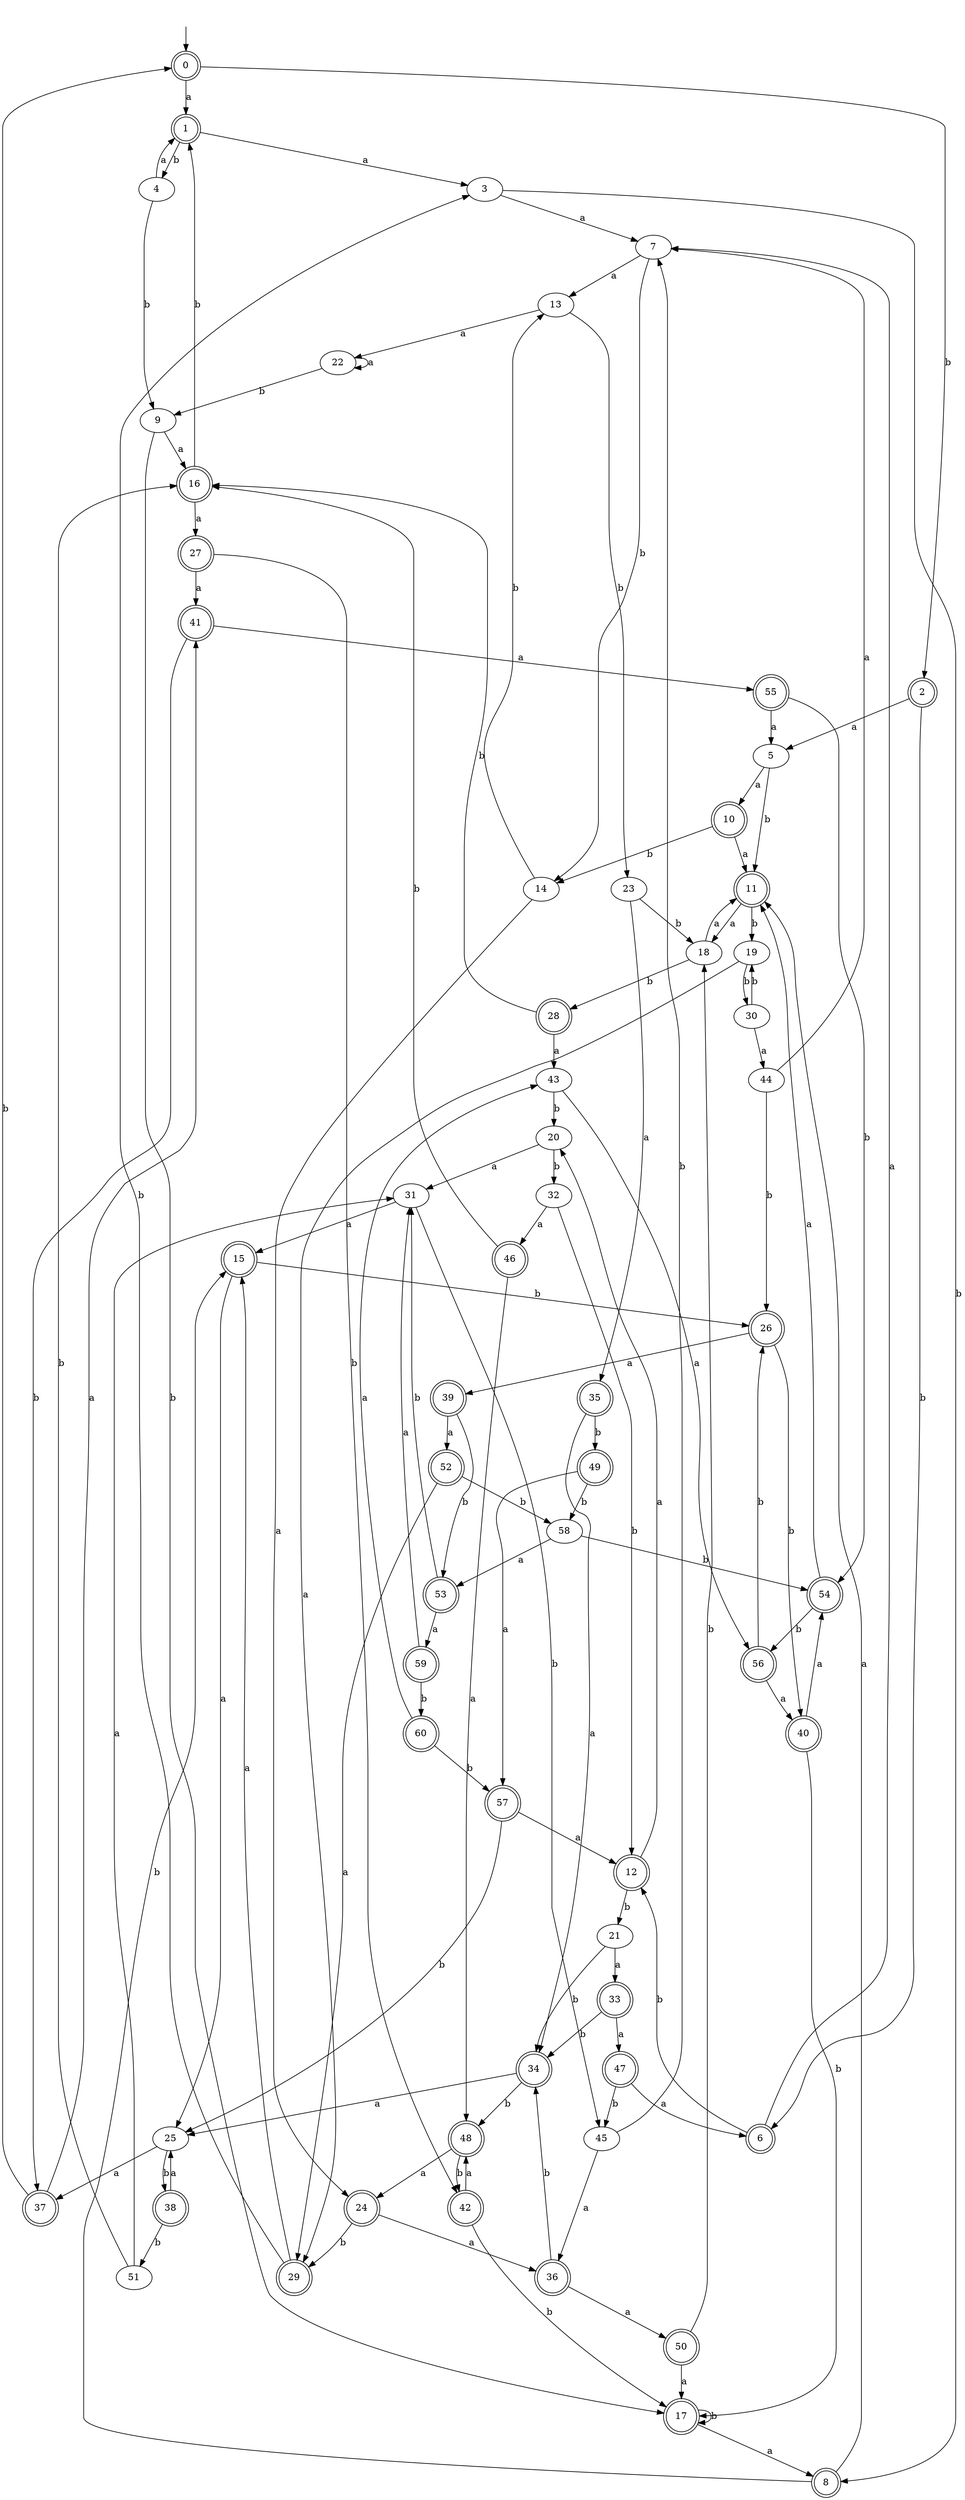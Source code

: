 digraph RandomDFA {
  __start0 [label="", shape=none];
  __start0 -> 0 [label=""];
  0 [shape=circle] [shape=doublecircle]
  0 -> 1 [label="a"]
  0 -> 2 [label="b"]
  1 [shape=doublecircle]
  1 -> 3 [label="a"]
  1 -> 4 [label="b"]
  2 [shape=doublecircle]
  2 -> 5 [label="a"]
  2 -> 6 [label="b"]
  3
  3 -> 7 [label="a"]
  3 -> 8 [label="b"]
  4
  4 -> 1 [label="a"]
  4 -> 9 [label="b"]
  5
  5 -> 10 [label="a"]
  5 -> 11 [label="b"]
  6 [shape=doublecircle]
  6 -> 7 [label="a"]
  6 -> 12 [label="b"]
  7
  7 -> 13 [label="a"]
  7 -> 14 [label="b"]
  8 [shape=doublecircle]
  8 -> 11 [label="a"]
  8 -> 15 [label="b"]
  9
  9 -> 16 [label="a"]
  9 -> 17 [label="b"]
  10 [shape=doublecircle]
  10 -> 11 [label="a"]
  10 -> 14 [label="b"]
  11 [shape=doublecircle]
  11 -> 18 [label="a"]
  11 -> 19 [label="b"]
  12 [shape=doublecircle]
  12 -> 20 [label="a"]
  12 -> 21 [label="b"]
  13
  13 -> 22 [label="a"]
  13 -> 23 [label="b"]
  14
  14 -> 24 [label="a"]
  14 -> 13 [label="b"]
  15 [shape=doublecircle]
  15 -> 25 [label="a"]
  15 -> 26 [label="b"]
  16 [shape=doublecircle]
  16 -> 27 [label="a"]
  16 -> 1 [label="b"]
  17 [shape=doublecircle]
  17 -> 8 [label="a"]
  17 -> 17 [label="b"]
  18
  18 -> 11 [label="a"]
  18 -> 28 [label="b"]
  19
  19 -> 29 [label="a"]
  19 -> 30 [label="b"]
  20
  20 -> 31 [label="a"]
  20 -> 32 [label="b"]
  21
  21 -> 33 [label="a"]
  21 -> 34 [label="b"]
  22
  22 -> 22 [label="a"]
  22 -> 9 [label="b"]
  23
  23 -> 35 [label="a"]
  23 -> 18 [label="b"]
  24 [shape=doublecircle]
  24 -> 36 [label="a"]
  24 -> 29 [label="b"]
  25
  25 -> 37 [label="a"]
  25 -> 38 [label="b"]
  26 [shape=doublecircle]
  26 -> 39 [label="a"]
  26 -> 40 [label="b"]
  27 [shape=doublecircle]
  27 -> 41 [label="a"]
  27 -> 42 [label="b"]
  28 [shape=doublecircle]
  28 -> 43 [label="a"]
  28 -> 16 [label="b"]
  29 [shape=doublecircle]
  29 -> 15 [label="a"]
  29 -> 3 [label="b"]
  30
  30 -> 44 [label="a"]
  30 -> 19 [label="b"]
  31
  31 -> 15 [label="a"]
  31 -> 45 [label="b"]
  32
  32 -> 46 [label="a"]
  32 -> 12 [label="b"]
  33 [shape=doublecircle]
  33 -> 47 [label="a"]
  33 -> 34 [label="b"]
  34 [shape=doublecircle]
  34 -> 25 [label="a"]
  34 -> 48 [label="b"]
  35 [shape=doublecircle]
  35 -> 34 [label="a"]
  35 -> 49 [label="b"]
  36 [shape=doublecircle]
  36 -> 50 [label="a"]
  36 -> 34 [label="b"]
  37 [shape=doublecircle]
  37 -> 41 [label="a"]
  37 -> 0 [label="b"]
  38 [shape=doublecircle]
  38 -> 25 [label="a"]
  38 -> 51 [label="b"]
  39 [shape=doublecircle]
  39 -> 52 [label="a"]
  39 -> 53 [label="b"]
  40 [shape=doublecircle]
  40 -> 54 [label="a"]
  40 -> 17 [label="b"]
  41 [shape=doublecircle]
  41 -> 55 [label="a"]
  41 -> 37 [label="b"]
  42 [shape=doublecircle]
  42 -> 48 [label="a"]
  42 -> 17 [label="b"]
  43
  43 -> 56 [label="a"]
  43 -> 20 [label="b"]
  44
  44 -> 7 [label="a"]
  44 -> 26 [label="b"]
  45
  45 -> 36 [label="a"]
  45 -> 7 [label="b"]
  46 [shape=doublecircle]
  46 -> 48 [label="a"]
  46 -> 16 [label="b"]
  47 [shape=doublecircle]
  47 -> 6 [label="a"]
  47 -> 45 [label="b"]
  48 [shape=doublecircle]
  48 -> 24 [label="a"]
  48 -> 42 [label="b"]
  49 [shape=doublecircle]
  49 -> 57 [label="a"]
  49 -> 58 [label="b"]
  50 [shape=doublecircle]
  50 -> 17 [label="a"]
  50 -> 18 [label="b"]
  51
  51 -> 31 [label="a"]
  51 -> 16 [label="b"]
  52 [shape=doublecircle]
  52 -> 29 [label="a"]
  52 -> 58 [label="b"]
  53 [shape=doublecircle]
  53 -> 59 [label="a"]
  53 -> 31 [label="b"]
  54 [shape=doublecircle]
  54 -> 11 [label="a"]
  54 -> 56 [label="b"]
  55 [shape=doublecircle]
  55 -> 5 [label="a"]
  55 -> 54 [label="b"]
  56 [shape=doublecircle]
  56 -> 40 [label="a"]
  56 -> 26 [label="b"]
  57 [shape=doublecircle]
  57 -> 12 [label="a"]
  57 -> 25 [label="b"]
  58
  58 -> 53 [label="a"]
  58 -> 54 [label="b"]
  59 [shape=doublecircle]
  59 -> 31 [label="a"]
  59 -> 60 [label="b"]
  60 [shape=doublecircle]
  60 -> 43 [label="a"]
  60 -> 57 [label="b"]
}
